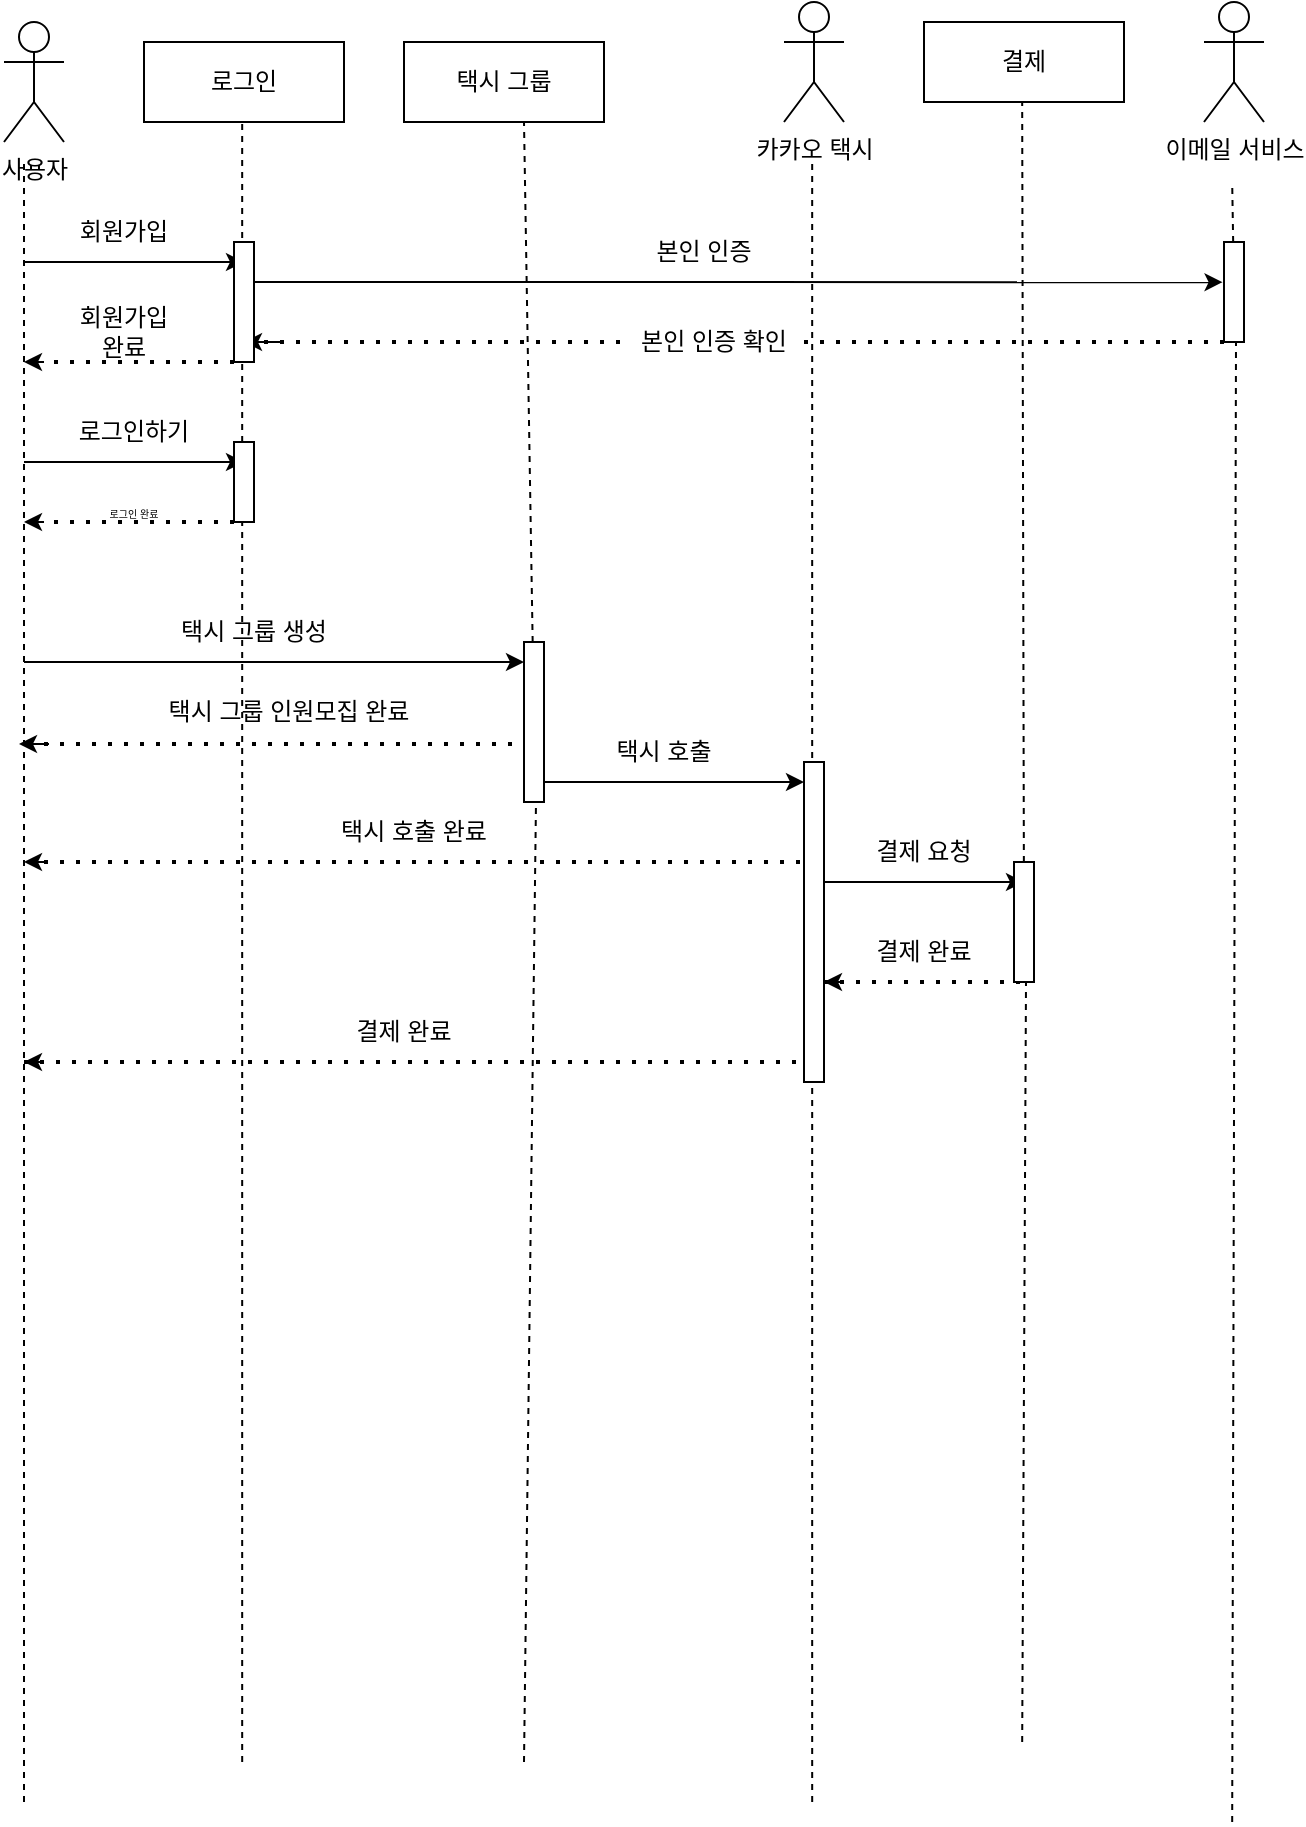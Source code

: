 <mxfile version="21.3.3" type="github">
  <diagram name="페이지-1" id="3UbikNSeKCQyz51uU4FQ">
    <mxGraphModel dx="913" dy="498" grid="1" gridSize="10" guides="1" tooltips="1" connect="1" arrows="1" fold="1" page="1" pageScale="1" pageWidth="827" pageHeight="1169" math="0" shadow="0">
      <root>
        <mxCell id="0" />
        <mxCell id="1" parent="0" />
        <mxCell id="yFbAY89Hz5yFo4lmC0or-1" value="사용자&lt;br&gt;" style="shape=umlActor;verticalLabelPosition=bottom;verticalAlign=top;html=1;outlineConnect=0;" vertex="1" parent="1">
          <mxGeometry x="40" y="40" width="30" height="60" as="geometry" />
        </mxCell>
        <mxCell id="yFbAY89Hz5yFo4lmC0or-9" value="로그인" style="rounded=0;whiteSpace=wrap;html=1;" vertex="1" parent="1">
          <mxGeometry x="110" y="50" width="100" height="40" as="geometry" />
        </mxCell>
        <mxCell id="yFbAY89Hz5yFo4lmC0or-13" value="택시 그룹" style="rounded=0;whiteSpace=wrap;html=1;" vertex="1" parent="1">
          <mxGeometry x="240" y="50" width="100" height="40" as="geometry" />
        </mxCell>
        <mxCell id="yFbAY89Hz5yFo4lmC0or-15" value="결제" style="rounded=0;whiteSpace=wrap;html=1;" vertex="1" parent="1">
          <mxGeometry x="500" y="40" width="100" height="40" as="geometry" />
        </mxCell>
        <mxCell id="yFbAY89Hz5yFo4lmC0or-16" value="카카오 택시" style="shape=umlActor;verticalLabelPosition=bottom;verticalAlign=top;html=1;outlineConnect=0;" vertex="1" parent="1">
          <mxGeometry x="430" y="30" width="30" height="60" as="geometry" />
        </mxCell>
        <mxCell id="yFbAY89Hz5yFo4lmC0or-17" value="이메일 서비스" style="shape=umlActor;verticalLabelPosition=bottom;verticalAlign=top;html=1;outlineConnect=0;" vertex="1" parent="1">
          <mxGeometry x="640" y="30" width="30" height="60" as="geometry" />
        </mxCell>
        <mxCell id="yFbAY89Hz5yFo4lmC0or-24" value="" style="endArrow=none;dashed=1;html=1;rounded=0;entryX=0.6;entryY=1;entryDx=0;entryDy=0;entryPerimeter=0;" edge="1" parent="1" source="yFbAY89Hz5yFo4lmC0or-95">
          <mxGeometry width="50" height="50" relative="1" as="geometry">
            <mxPoint x="549.09" y="900" as="sourcePoint" />
            <mxPoint x="549.09" y="80" as="targetPoint" />
          </mxGeometry>
        </mxCell>
        <mxCell id="yFbAY89Hz5yFo4lmC0or-25" value="" style="endArrow=none;dashed=1;html=1;rounded=0;entryX=0.6;entryY=1;entryDx=0;entryDy=0;entryPerimeter=0;" edge="1" parent="1">
          <mxGeometry width="50" height="50" relative="1" as="geometry">
            <mxPoint x="444.09" y="930" as="sourcePoint" />
            <mxPoint x="444.09" y="110" as="targetPoint" />
          </mxGeometry>
        </mxCell>
        <mxCell id="yFbAY89Hz5yFo4lmC0or-26" value="" style="endArrow=none;dashed=1;html=1;rounded=0;entryX=0.6;entryY=1;entryDx=0;entryDy=0;entryPerimeter=0;" edge="1" parent="1" source="yFbAY89Hz5yFo4lmC0or-44">
          <mxGeometry width="50" height="50" relative="1" as="geometry">
            <mxPoint x="654.09" y="940" as="sourcePoint" />
            <mxPoint x="654.09" y="120" as="targetPoint" />
          </mxGeometry>
        </mxCell>
        <mxCell id="yFbAY89Hz5yFo4lmC0or-27" value="" style="endArrow=none;dashed=1;html=1;rounded=0;entryX=0.6;entryY=1;entryDx=0;entryDy=0;entryPerimeter=0;" edge="1" parent="1" source="yFbAY89Hz5yFo4lmC0or-80">
          <mxGeometry width="50" height="50" relative="1" as="geometry">
            <mxPoint x="300" y="910" as="sourcePoint" />
            <mxPoint x="300" y="90" as="targetPoint" />
          </mxGeometry>
        </mxCell>
        <mxCell id="yFbAY89Hz5yFo4lmC0or-28" value="" style="endArrow=none;dashed=1;html=1;rounded=0;entryX=0.6;entryY=1;entryDx=0;entryDy=0;entryPerimeter=0;" edge="1" parent="1">
          <mxGeometry width="50" height="50" relative="1" as="geometry">
            <mxPoint x="159.09" y="910" as="sourcePoint" />
            <mxPoint x="159.09" y="90" as="targetPoint" />
          </mxGeometry>
        </mxCell>
        <mxCell id="yFbAY89Hz5yFo4lmC0or-29" value="" style="endArrow=none;dashed=1;html=1;rounded=0;entryX=0.6;entryY=1;entryDx=0;entryDy=0;entryPerimeter=0;" edge="1" parent="1">
          <mxGeometry width="50" height="50" relative="1" as="geometry">
            <mxPoint x="50.0" y="930" as="sourcePoint" />
            <mxPoint x="50.0" y="110" as="targetPoint" />
          </mxGeometry>
        </mxCell>
        <mxCell id="yFbAY89Hz5yFo4lmC0or-33" value="" style="endArrow=classic;html=1;rounded=0;" edge="1" parent="1">
          <mxGeometry width="50" height="50" relative="1" as="geometry">
            <mxPoint x="50" y="160" as="sourcePoint" />
            <mxPoint x="160" y="160" as="targetPoint" />
          </mxGeometry>
        </mxCell>
        <mxCell id="yFbAY89Hz5yFo4lmC0or-35" value="회원가입" style="text;html=1;strokeColor=none;fillColor=none;align=center;verticalAlign=middle;whiteSpace=wrap;rounded=0;" vertex="1" parent="1">
          <mxGeometry x="70" y="130" width="60" height="30" as="geometry" />
        </mxCell>
        <mxCell id="yFbAY89Hz5yFo4lmC0or-36" value="" style="endArrow=classic;html=1;rounded=0;entryX=-0.072;entryY=0.402;entryDx=0;entryDy=0;entryPerimeter=0;" edge="1" parent="1" target="yFbAY89Hz5yFo4lmC0or-44">
          <mxGeometry width="50" height="50" relative="1" as="geometry">
            <mxPoint x="160" y="170" as="sourcePoint" />
            <mxPoint x="740" y="170" as="targetPoint" />
          </mxGeometry>
        </mxCell>
        <mxCell id="yFbAY89Hz5yFo4lmC0or-37" value="본인 인증" style="text;html=1;strokeColor=none;fillColor=none;align=center;verticalAlign=middle;whiteSpace=wrap;rounded=0;" vertex="1" parent="1">
          <mxGeometry x="360" y="140" width="60" height="30" as="geometry" />
        </mxCell>
        <mxCell id="yFbAY89Hz5yFo4lmC0or-38" value="" style="endArrow=none;dashed=1;html=1;dashPattern=1 3;strokeWidth=2;rounded=0;entryX=0;entryY=1;entryDx=0;entryDy=0;" edge="1" parent="1" source="yFbAY89Hz5yFo4lmC0or-40" target="yFbAY89Hz5yFo4lmC0or-44">
          <mxGeometry width="50" height="50" relative="1" as="geometry">
            <mxPoint x="170" y="200" as="sourcePoint" />
            <mxPoint x="750" y="200" as="targetPoint" />
          </mxGeometry>
        </mxCell>
        <mxCell id="yFbAY89Hz5yFo4lmC0or-39" value="" style="endArrow=classic;html=1;rounded=0;" edge="1" parent="1">
          <mxGeometry width="50" height="50" relative="1" as="geometry">
            <mxPoint x="180" y="200" as="sourcePoint" />
            <mxPoint x="160" y="200" as="targetPoint" />
          </mxGeometry>
        </mxCell>
        <mxCell id="yFbAY89Hz5yFo4lmC0or-41" value="" style="endArrow=none;dashed=1;html=1;dashPattern=1 3;strokeWidth=2;rounded=0;" edge="1" parent="1" target="yFbAY89Hz5yFo4lmC0or-40">
          <mxGeometry width="50" height="50" relative="1" as="geometry">
            <mxPoint x="170" y="200" as="sourcePoint" />
            <mxPoint x="750" y="200" as="targetPoint" />
          </mxGeometry>
        </mxCell>
        <mxCell id="yFbAY89Hz5yFo4lmC0or-40" value="본인 인증 확인" style="text;html=1;strokeColor=none;fillColor=none;align=center;verticalAlign=middle;whiteSpace=wrap;rounded=0;" vertex="1" parent="1">
          <mxGeometry x="350" y="190" width="90" height="20" as="geometry" />
        </mxCell>
        <mxCell id="yFbAY89Hz5yFo4lmC0or-43" value="" style="rounded=0;whiteSpace=wrap;html=1;" vertex="1" parent="1">
          <mxGeometry x="155" y="150" width="10" height="60" as="geometry" />
        </mxCell>
        <mxCell id="yFbAY89Hz5yFo4lmC0or-45" value="" style="endArrow=none;dashed=1;html=1;rounded=0;entryX=0.6;entryY=1;entryDx=0;entryDy=0;entryPerimeter=0;" edge="1" parent="1" target="yFbAY89Hz5yFo4lmC0or-44">
          <mxGeometry width="50" height="50" relative="1" as="geometry">
            <mxPoint x="654.09" y="940" as="sourcePoint" />
            <mxPoint x="654.09" y="120" as="targetPoint" />
          </mxGeometry>
        </mxCell>
        <mxCell id="yFbAY89Hz5yFo4lmC0or-44" value="" style="rounded=0;whiteSpace=wrap;html=1;" vertex="1" parent="1">
          <mxGeometry x="650" y="150" width="10" height="50" as="geometry" />
        </mxCell>
        <mxCell id="yFbAY89Hz5yFo4lmC0or-46" value="" style="endArrow=none;dashed=1;html=1;dashPattern=1 3;strokeWidth=2;rounded=0;" edge="1" parent="1">
          <mxGeometry width="50" height="50" relative="1" as="geometry">
            <mxPoint x="65" y="210" as="sourcePoint" />
            <mxPoint x="155" y="210" as="targetPoint" />
          </mxGeometry>
        </mxCell>
        <mxCell id="yFbAY89Hz5yFo4lmC0or-47" value="" style="endArrow=classic;html=1;rounded=0;" edge="1" parent="1">
          <mxGeometry width="50" height="50" relative="1" as="geometry">
            <mxPoint x="60" y="210" as="sourcePoint" />
            <mxPoint x="50" y="210" as="targetPoint" />
          </mxGeometry>
        </mxCell>
        <mxCell id="yFbAY89Hz5yFo4lmC0or-49" value="회원가입 완료" style="text;html=1;strokeColor=none;fillColor=none;align=center;verticalAlign=middle;whiteSpace=wrap;rounded=0;" vertex="1" parent="1">
          <mxGeometry x="70" y="180" width="60" height="30" as="geometry" />
        </mxCell>
        <mxCell id="yFbAY89Hz5yFo4lmC0or-50" value="" style="endArrow=classic;html=1;rounded=0;" edge="1" parent="1">
          <mxGeometry width="50" height="50" relative="1" as="geometry">
            <mxPoint x="50" y="260" as="sourcePoint" />
            <mxPoint x="160" y="260" as="targetPoint" />
          </mxGeometry>
        </mxCell>
        <mxCell id="yFbAY89Hz5yFo4lmC0or-53" value="로그인하기" style="text;html=1;strokeColor=none;fillColor=none;align=center;verticalAlign=middle;whiteSpace=wrap;rounded=0;" vertex="1" parent="1">
          <mxGeometry x="70" y="230" width="70" height="30" as="geometry" />
        </mxCell>
        <mxCell id="yFbAY89Hz5yFo4lmC0or-54" value="" style="rounded=0;whiteSpace=wrap;html=1;" vertex="1" parent="1">
          <mxGeometry x="155" y="250" width="10" height="40" as="geometry" />
        </mxCell>
        <mxCell id="yFbAY89Hz5yFo4lmC0or-56" value="" style="endArrow=none;dashed=1;html=1;dashPattern=1 3;strokeWidth=2;rounded=0;" edge="1" parent="1">
          <mxGeometry width="50" height="50" relative="1" as="geometry">
            <mxPoint x="65" y="290" as="sourcePoint" />
            <mxPoint x="155" y="290" as="targetPoint" />
          </mxGeometry>
        </mxCell>
        <mxCell id="yFbAY89Hz5yFo4lmC0or-57" value="" style="endArrow=classic;html=1;rounded=0;" edge="1" parent="1">
          <mxGeometry width="50" height="50" relative="1" as="geometry">
            <mxPoint x="60" y="290" as="sourcePoint" />
            <mxPoint x="50" y="290" as="targetPoint" />
          </mxGeometry>
        </mxCell>
        <mxCell id="yFbAY89Hz5yFo4lmC0or-59" value="로그인 완료" style="text;html=1;strokeColor=none;fillColor=none;align=center;verticalAlign=middle;whiteSpace=wrap;rounded=0;fontSize=5;" vertex="1" parent="1">
          <mxGeometry x="75" y="270" width="60" height="30" as="geometry" />
        </mxCell>
        <mxCell id="yFbAY89Hz5yFo4lmC0or-61" value="" style="endArrow=classic;html=1;rounded=0;" edge="1" parent="1">
          <mxGeometry width="50" height="50" relative="1" as="geometry">
            <mxPoint x="50" y="360" as="sourcePoint" />
            <mxPoint x="300" y="360" as="targetPoint" />
          </mxGeometry>
        </mxCell>
        <mxCell id="yFbAY89Hz5yFo4lmC0or-62" value="택시 그룹 생성" style="text;html=1;strokeColor=none;fillColor=none;align=center;verticalAlign=middle;whiteSpace=wrap;rounded=0;" vertex="1" parent="1">
          <mxGeometry x="120" y="330" width="90" height="30" as="geometry" />
        </mxCell>
        <mxCell id="yFbAY89Hz5yFo4lmC0or-70" value="" style="endArrow=none;dashed=1;html=1;dashPattern=1 3;strokeWidth=2;rounded=0;" edge="1" parent="1">
          <mxGeometry width="50" height="50" relative="1" as="geometry">
            <mxPoint x="60" y="401" as="sourcePoint" />
            <mxPoint x="300" y="401" as="targetPoint" />
          </mxGeometry>
        </mxCell>
        <mxCell id="yFbAY89Hz5yFo4lmC0or-71" value="" style="endArrow=classic;html=1;rounded=0;" edge="1" parent="1">
          <mxGeometry width="50" height="50" relative="1" as="geometry">
            <mxPoint x="62.5" y="401" as="sourcePoint" />
            <mxPoint x="47.5" y="401" as="targetPoint" />
          </mxGeometry>
        </mxCell>
        <mxCell id="yFbAY89Hz5yFo4lmC0or-72" value="택시 그룹 인원모집 완료" style="text;html=1;strokeColor=none;fillColor=none;align=center;verticalAlign=middle;whiteSpace=wrap;rounded=0;" vertex="1" parent="1">
          <mxGeometry x="105" y="370" width="155" height="30" as="geometry" />
        </mxCell>
        <mxCell id="yFbAY89Hz5yFo4lmC0or-74" value="" style="endArrow=classic;html=1;rounded=0;" edge="1" parent="1">
          <mxGeometry width="50" height="50" relative="1" as="geometry">
            <mxPoint x="310" y="420" as="sourcePoint" />
            <mxPoint x="440" y="420" as="targetPoint" />
          </mxGeometry>
        </mxCell>
        <mxCell id="yFbAY89Hz5yFo4lmC0or-75" value="택시 호출" style="text;html=1;strokeColor=none;fillColor=none;align=center;verticalAlign=middle;whiteSpace=wrap;rounded=0;" vertex="1" parent="1">
          <mxGeometry x="340" y="390" width="60" height="30" as="geometry" />
        </mxCell>
        <mxCell id="yFbAY89Hz5yFo4lmC0or-76" value="" style="endArrow=none;dashed=1;html=1;dashPattern=1 3;strokeWidth=2;rounded=0;" edge="1" parent="1">
          <mxGeometry width="50" height="50" relative="1" as="geometry">
            <mxPoint x="60" y="460" as="sourcePoint" />
            <mxPoint x="450" y="460" as="targetPoint" />
          </mxGeometry>
        </mxCell>
        <mxCell id="yFbAY89Hz5yFo4lmC0or-77" value="" style="endArrow=classic;html=1;rounded=0;" edge="1" parent="1">
          <mxGeometry width="50" height="50" relative="1" as="geometry">
            <mxPoint x="60" y="460" as="sourcePoint" />
            <mxPoint x="50" y="460" as="targetPoint" />
          </mxGeometry>
        </mxCell>
        <mxCell id="yFbAY89Hz5yFo4lmC0or-78" value="택시 호출 완료" style="text;html=1;strokeColor=none;fillColor=none;align=center;verticalAlign=middle;whiteSpace=wrap;rounded=0;" vertex="1" parent="1">
          <mxGeometry x="200" y="430" width="90" height="30" as="geometry" />
        </mxCell>
        <mxCell id="yFbAY89Hz5yFo4lmC0or-81" value="" style="endArrow=none;dashed=1;html=1;rounded=0;entryX=0.6;entryY=1;entryDx=0;entryDy=0;entryPerimeter=0;" edge="1" parent="1" target="yFbAY89Hz5yFo4lmC0or-80">
          <mxGeometry width="50" height="50" relative="1" as="geometry">
            <mxPoint x="300" y="910" as="sourcePoint" />
            <mxPoint x="300" y="90" as="targetPoint" />
          </mxGeometry>
        </mxCell>
        <mxCell id="yFbAY89Hz5yFo4lmC0or-80" value="" style="rounded=0;whiteSpace=wrap;html=1;" vertex="1" parent="1">
          <mxGeometry x="300" y="350" width="10" height="80" as="geometry" />
        </mxCell>
        <mxCell id="yFbAY89Hz5yFo4lmC0or-82" value="" style="rounded=0;whiteSpace=wrap;html=1;" vertex="1" parent="1">
          <mxGeometry x="440" y="410" width="10" height="160" as="geometry" />
        </mxCell>
        <mxCell id="yFbAY89Hz5yFo4lmC0or-86" value="" style="endArrow=classic;html=1;rounded=0;" edge="1" parent="1">
          <mxGeometry width="50" height="50" relative="1" as="geometry">
            <mxPoint x="450" y="470" as="sourcePoint" />
            <mxPoint x="550" y="470" as="targetPoint" />
          </mxGeometry>
        </mxCell>
        <mxCell id="yFbAY89Hz5yFo4lmC0or-87" value="결제 요청" style="text;html=1;strokeColor=none;fillColor=none;align=center;verticalAlign=middle;whiteSpace=wrap;rounded=0;" vertex="1" parent="1">
          <mxGeometry x="470" y="440" width="60" height="30" as="geometry" />
        </mxCell>
        <mxCell id="yFbAY89Hz5yFo4lmC0or-88" value="" style="endArrow=none;dashed=1;html=1;dashPattern=1 3;strokeWidth=2;rounded=0;" edge="1" parent="1">
          <mxGeometry width="50" height="50" relative="1" as="geometry">
            <mxPoint x="450" y="520" as="sourcePoint" />
            <mxPoint x="550" y="520" as="targetPoint" />
          </mxGeometry>
        </mxCell>
        <mxCell id="yFbAY89Hz5yFo4lmC0or-90" value="" style="endArrow=classic;html=1;rounded=0;" edge="1" parent="1">
          <mxGeometry width="50" height="50" relative="1" as="geometry">
            <mxPoint x="460" y="520" as="sourcePoint" />
            <mxPoint x="450" y="520" as="targetPoint" />
          </mxGeometry>
        </mxCell>
        <mxCell id="yFbAY89Hz5yFo4lmC0or-91" value="결제 완료" style="text;html=1;strokeColor=none;fillColor=none;align=center;verticalAlign=middle;whiteSpace=wrap;rounded=0;" vertex="1" parent="1">
          <mxGeometry x="470" y="490" width="60" height="30" as="geometry" />
        </mxCell>
        <mxCell id="yFbAY89Hz5yFo4lmC0or-92" value="" style="endArrow=none;dashed=1;html=1;dashPattern=1 3;strokeWidth=2;rounded=0;" edge="1" parent="1">
          <mxGeometry width="50" height="50" relative="1" as="geometry">
            <mxPoint x="50" y="560" as="sourcePoint" />
            <mxPoint x="440" y="560" as="targetPoint" />
          </mxGeometry>
        </mxCell>
        <mxCell id="yFbAY89Hz5yFo4lmC0or-93" value="" style="endArrow=classic;html=1;rounded=0;" edge="1" parent="1">
          <mxGeometry width="50" height="50" relative="1" as="geometry">
            <mxPoint x="60" y="560" as="sourcePoint" />
            <mxPoint x="50" y="560" as="targetPoint" />
          </mxGeometry>
        </mxCell>
        <mxCell id="yFbAY89Hz5yFo4lmC0or-94" value="결제 완료" style="text;html=1;strokeColor=none;fillColor=none;align=center;verticalAlign=middle;whiteSpace=wrap;rounded=0;" vertex="1" parent="1">
          <mxGeometry x="210" y="530" width="60" height="30" as="geometry" />
        </mxCell>
        <mxCell id="yFbAY89Hz5yFo4lmC0or-96" value="" style="endArrow=none;dashed=1;html=1;rounded=0;entryX=0.6;entryY=1;entryDx=0;entryDy=0;entryPerimeter=0;" edge="1" parent="1" target="yFbAY89Hz5yFo4lmC0or-95">
          <mxGeometry width="50" height="50" relative="1" as="geometry">
            <mxPoint x="549.09" y="900" as="sourcePoint" />
            <mxPoint x="549.09" y="80" as="targetPoint" />
          </mxGeometry>
        </mxCell>
        <mxCell id="yFbAY89Hz5yFo4lmC0or-95" value="" style="rounded=0;whiteSpace=wrap;html=1;" vertex="1" parent="1">
          <mxGeometry x="545" y="460" width="10" height="60" as="geometry" />
        </mxCell>
      </root>
    </mxGraphModel>
  </diagram>
</mxfile>
